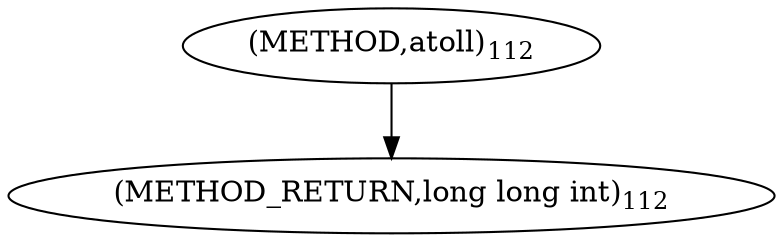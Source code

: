 digraph "atoll" {  
"45353" [label = <(METHOD,atoll)<SUB>112</SUB>> ]
"45355" [label = <(METHOD_RETURN,long long int)<SUB>112</SUB>> ]
  "45353" -> "45355" 
}
